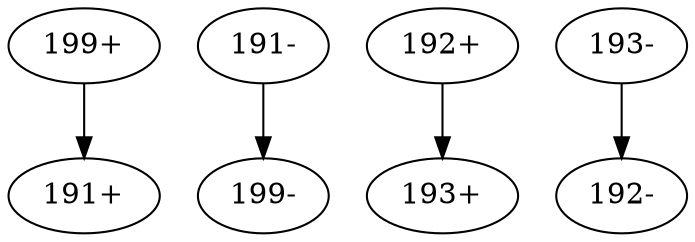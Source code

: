 digraph adj {
graph [k=41]
edge [d=-40]
"191+" [l=3075]
"191-" [l=3075]
"192+" [l=3944]
"192-" [l=3944]
"193+" [l=2255]
"193-" [l=2255]
"199+" [l=11532]
"199-" [l=11532]
"191-" -> "199-" [d=-104 e=2.4 n=78]
"192+" -> "193+" [d=1 e=4.9 n=18]
"193-" -> "192-" [d=1 e=4.9 n=18]
"199+" -> "191+" [d=-104 e=2.4 n=78]
}
